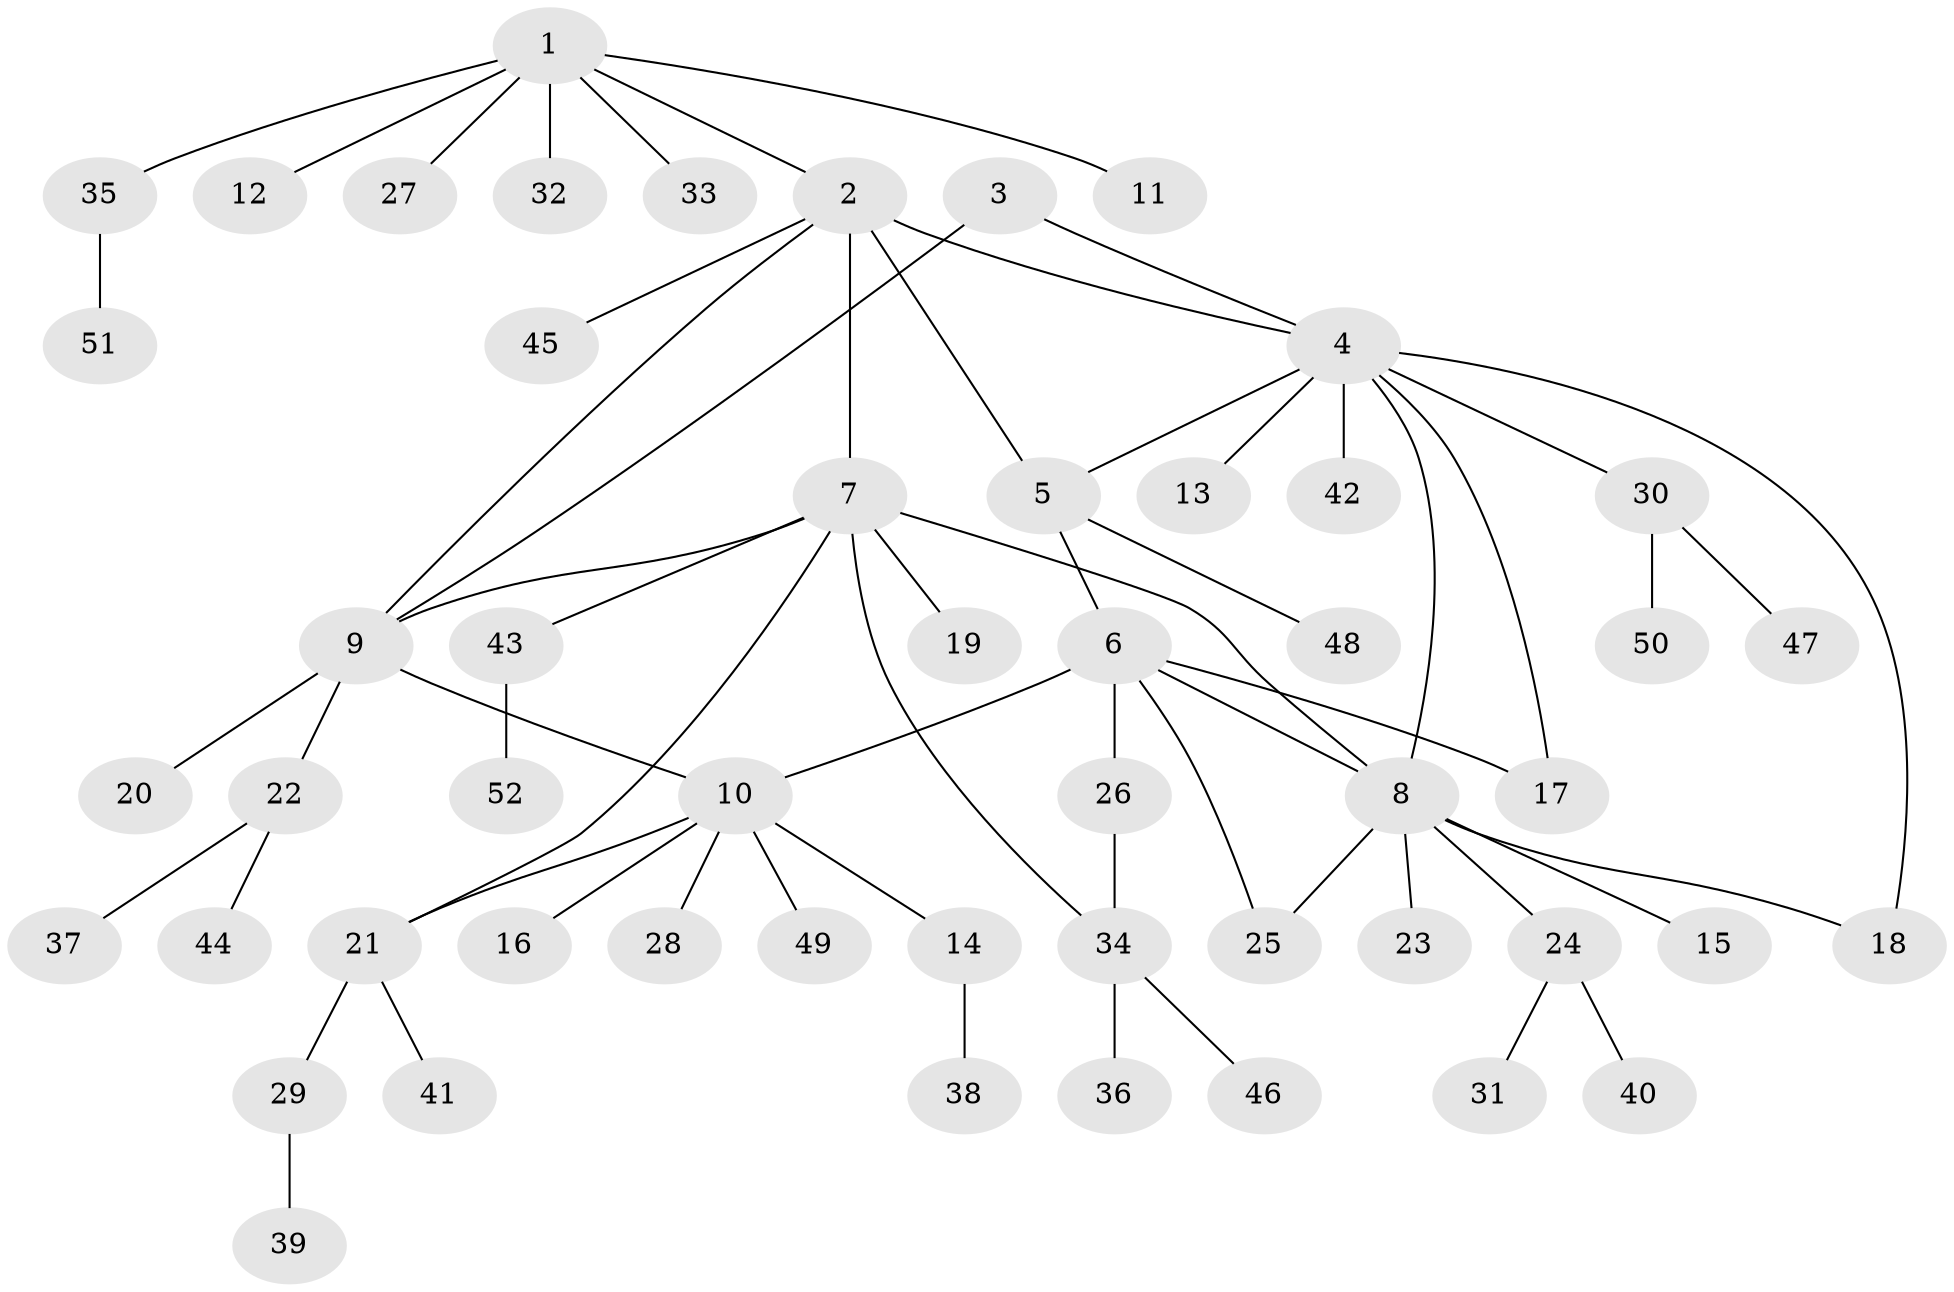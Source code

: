 // Generated by graph-tools (version 1.1) at 2025/15/03/09/25 04:15:44]
// undirected, 52 vertices, 62 edges
graph export_dot {
graph [start="1"]
  node [color=gray90,style=filled];
  1;
  2;
  3;
  4;
  5;
  6;
  7;
  8;
  9;
  10;
  11;
  12;
  13;
  14;
  15;
  16;
  17;
  18;
  19;
  20;
  21;
  22;
  23;
  24;
  25;
  26;
  27;
  28;
  29;
  30;
  31;
  32;
  33;
  34;
  35;
  36;
  37;
  38;
  39;
  40;
  41;
  42;
  43;
  44;
  45;
  46;
  47;
  48;
  49;
  50;
  51;
  52;
  1 -- 2;
  1 -- 11;
  1 -- 12;
  1 -- 27;
  1 -- 32;
  1 -- 33;
  1 -- 35;
  2 -- 4;
  2 -- 5;
  2 -- 7;
  2 -- 9;
  2 -- 45;
  3 -- 4;
  3 -- 9;
  4 -- 5;
  4 -- 8;
  4 -- 13;
  4 -- 17;
  4 -- 18;
  4 -- 30;
  4 -- 42;
  5 -- 6;
  5 -- 48;
  6 -- 8;
  6 -- 10;
  6 -- 17;
  6 -- 25;
  6 -- 26;
  7 -- 8;
  7 -- 9;
  7 -- 19;
  7 -- 21;
  7 -- 34;
  7 -- 43;
  8 -- 15;
  8 -- 18;
  8 -- 23;
  8 -- 24;
  8 -- 25;
  9 -- 10;
  9 -- 20;
  9 -- 22;
  10 -- 14;
  10 -- 16;
  10 -- 21;
  10 -- 28;
  10 -- 49;
  14 -- 38;
  21 -- 29;
  21 -- 41;
  22 -- 37;
  22 -- 44;
  24 -- 31;
  24 -- 40;
  26 -- 34;
  29 -- 39;
  30 -- 47;
  30 -- 50;
  34 -- 36;
  34 -- 46;
  35 -- 51;
  43 -- 52;
}
